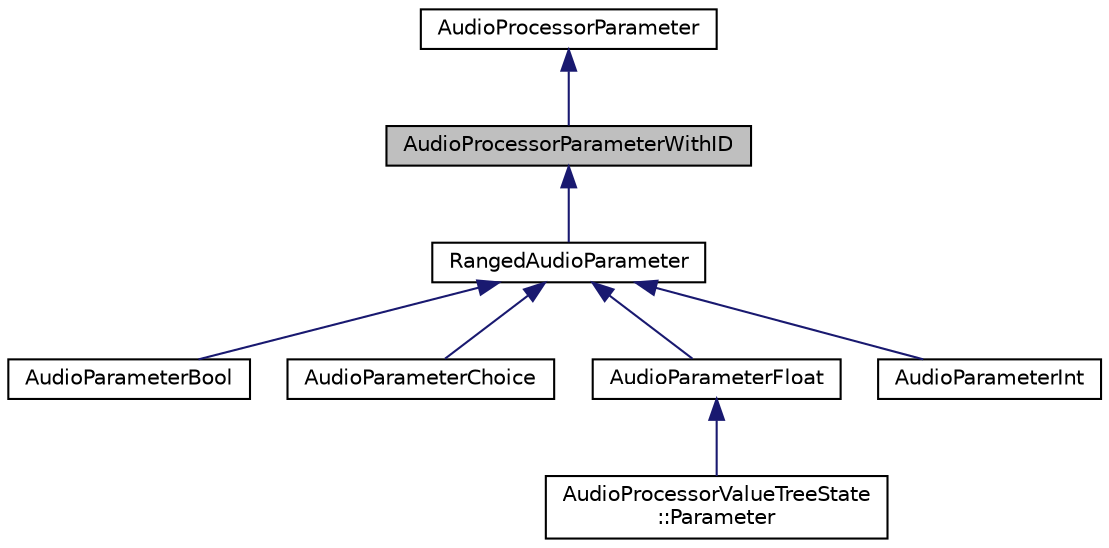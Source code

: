 digraph "AudioProcessorParameterWithID"
{
  bgcolor="transparent";
  edge [fontname="Helvetica",fontsize="10",labelfontname="Helvetica",labelfontsize="10"];
  node [fontname="Helvetica",fontsize="10",shape=record];
  Node0 [label="AudioProcessorParameterWithID",height=0.2,width=0.4,color="black", fillcolor="grey75", style="filled", fontcolor="black"];
  Node1 -> Node0 [dir="back",color="midnightblue",fontsize="10",style="solid",fontname="Helvetica"];
  Node1 [label="AudioProcessorParameter",height=0.2,width=0.4,color="black",URL="$classAudioProcessorParameter.html",tooltip="An abstract base class for parameter objects that can be added to an AudioProcessor. "];
  Node0 -> Node2 [dir="back",color="midnightblue",fontsize="10",style="solid",fontname="Helvetica"];
  Node2 [label="RangedAudioParameter",height=0.2,width=0.4,color="black",URL="$classRangedAudioParameter.html",tooltip="This abstract base class is used by some AudioProcessorParameter helper classes. "];
  Node2 -> Node3 [dir="back",color="midnightblue",fontsize="10",style="solid",fontname="Helvetica"];
  Node3 [label="AudioParameterBool",height=0.2,width=0.4,color="black",URL="$classAudioParameterBool.html",tooltip="Provides a class of AudioProcessorParameter that can be used as a boolean value. "];
  Node2 -> Node4 [dir="back",color="midnightblue",fontsize="10",style="solid",fontname="Helvetica"];
  Node4 [label="AudioParameterChoice",height=0.2,width=0.4,color="black",URL="$classAudioParameterChoice.html",tooltip="Provides a class of AudioProcessorParameter that can be used to select an indexed, named choice from a list. "];
  Node2 -> Node5 [dir="back",color="midnightblue",fontsize="10",style="solid",fontname="Helvetica"];
  Node5 [label="AudioParameterFloat",height=0.2,width=0.4,color="black",URL="$classAudioParameterFloat.html",tooltip="A subclass of AudioProcessorParameter that provides an easy way to create a parameter which maps onto..."];
  Node5 -> Node6 [dir="back",color="midnightblue",fontsize="10",style="solid",fontname="Helvetica"];
  Node6 [label="AudioProcessorValueTreeState\l::Parameter",height=0.2,width=0.4,color="black",URL="$classAudioProcessorValueTreeState_1_1Parameter.html",tooltip="A parameter class that maintains backwards compatibility with deprecated AudioProcessorValueTreeState..."];
  Node2 -> Node7 [dir="back",color="midnightblue",fontsize="10",style="solid",fontname="Helvetica"];
  Node7 [label="AudioParameterInt",height=0.2,width=0.4,color="black",URL="$classAudioParameterInt.html",tooltip="Provides a class of AudioProcessorParameter that can be used as an integer value with a given range..."];
}

